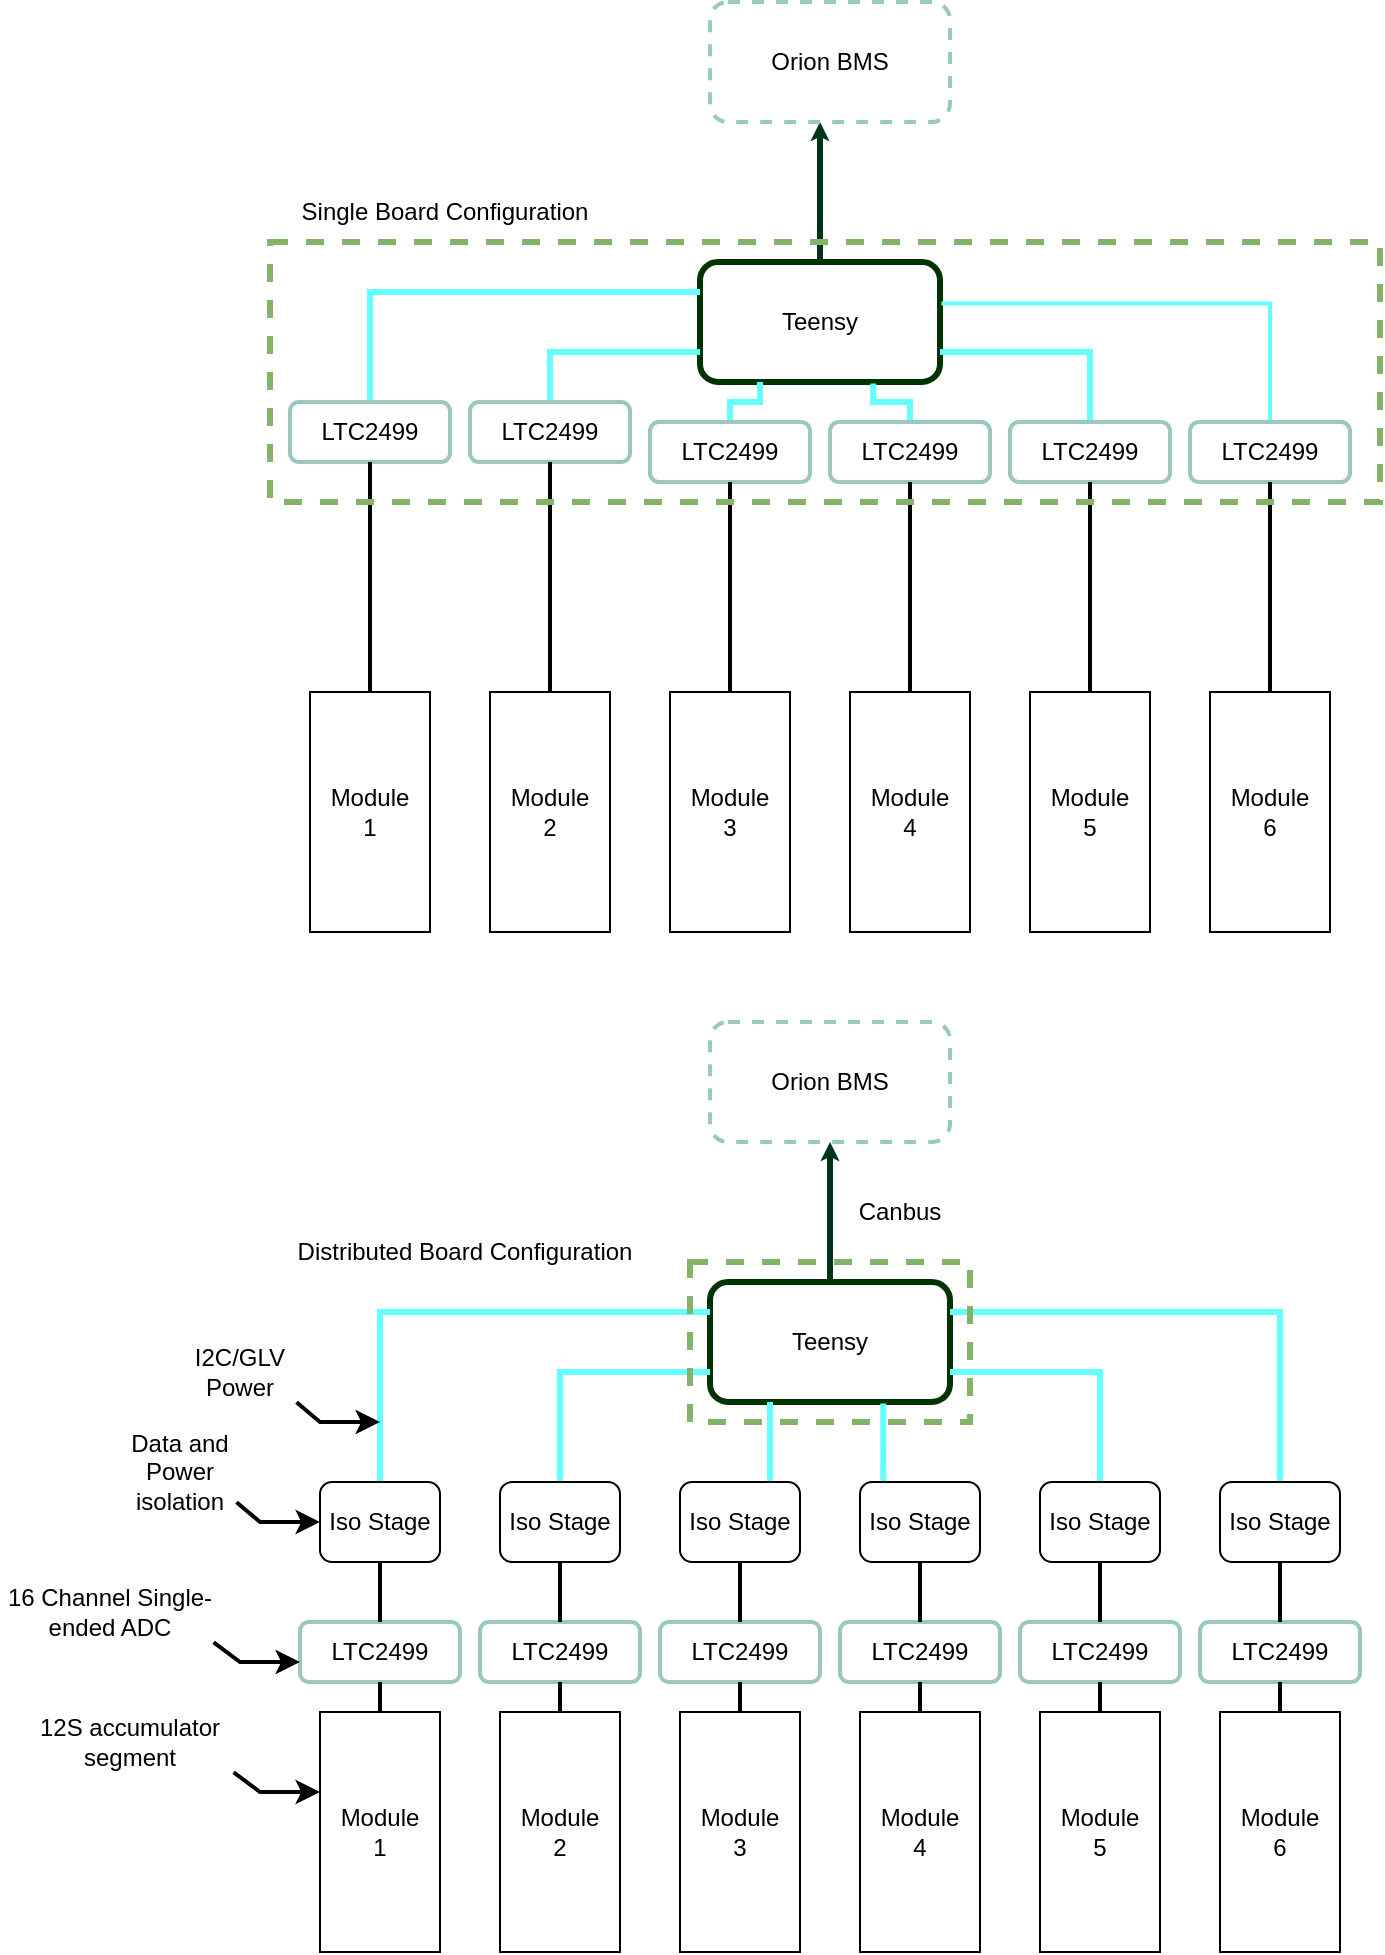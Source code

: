 <mxfile version="17.2.5" type="github">
  <diagram name="Page-1" id="7e0a89b8-554c-2b80-1dc8-d5c74ca68de4">
    <mxGraphModel dx="981" dy="526" grid="1" gridSize="10" guides="1" tooltips="1" connect="1" arrows="1" fold="1" page="1" pageScale="1" pageWidth="1100" pageHeight="850" background="none" math="0" shadow="0">
      <root>
        <mxCell id="0" />
        <mxCell id="1" parent="0" />
        <mxCell id="aXocdEpEmHp23diErZ5Z-34" style="edgeStyle=orthogonalEdgeStyle;rounded=0;jumpStyle=arc;orthogonalLoop=1;jettySize=auto;html=1;exitX=0.5;exitY=0;exitDx=0;exitDy=0;endArrow=classic;endFill=1;endSize=0;strokeColor=#00331A;strokeWidth=3;" parent="1" source="aXocdEpEmHp23diErZ5Z-1" edge="1">
          <mxGeometry relative="1" as="geometry">
            <mxPoint x="550" y="80" as="targetPoint" />
          </mxGeometry>
        </mxCell>
        <mxCell id="aXocdEpEmHp23diErZ5Z-1" value="Teensy" style="rounded=1;whiteSpace=wrap;html=1;strokeColor=#003300;strokeWidth=3;" parent="1" vertex="1">
          <mxGeometry x="490" y="150" width="120" height="60" as="geometry" />
        </mxCell>
        <mxCell id="aXocdEpEmHp23diErZ5Z-14" style="edgeStyle=orthogonalEdgeStyle;rounded=0;orthogonalLoop=1;jettySize=auto;html=1;exitX=0.5;exitY=0;exitDx=0;exitDy=0;entryX=0;entryY=0.25;entryDx=0;entryDy=0;strokeColor=#66FFFF;strokeWidth=3;endSize=0;jumpStyle=arc;endArrow=none;endFill=0;" parent="1" source="aXocdEpEmHp23diErZ5Z-2" target="aXocdEpEmHp23diErZ5Z-1" edge="1">
          <mxGeometry relative="1" as="geometry" />
        </mxCell>
        <mxCell id="aXocdEpEmHp23diErZ5Z-2" value="LTC2499" style="rounded=1;whiteSpace=wrap;html=1;strokeWidth=2;fillColor=none;strokeColor=#9AC7BF;" parent="1" vertex="1">
          <mxGeometry x="285" y="220" width="80" height="30" as="geometry" />
        </mxCell>
        <mxCell id="aXocdEpEmHp23diErZ5Z-9" style="edgeStyle=orthogonalEdgeStyle;rounded=0;orthogonalLoop=1;jettySize=auto;html=1;exitX=0.5;exitY=0;exitDx=0;exitDy=0;entryX=0;entryY=0.75;entryDx=0;entryDy=0;strokeColor=#66FFFF;strokeWidth=3;endSize=0;jumpStyle=arc;endArrow=none;endFill=0;" parent="1" source="aXocdEpEmHp23diErZ5Z-3" target="aXocdEpEmHp23diErZ5Z-1" edge="1">
          <mxGeometry relative="1" as="geometry">
            <Array as="points">
              <mxPoint x="415" y="195" />
            </Array>
          </mxGeometry>
        </mxCell>
        <mxCell id="aXocdEpEmHp23diErZ5Z-3" value="LTC2499" style="rounded=1;whiteSpace=wrap;html=1;strokeWidth=2;fillColor=none;strokeColor=#9AC7BF;" parent="1" vertex="1">
          <mxGeometry x="375" y="220" width="80" height="30" as="geometry" />
        </mxCell>
        <mxCell id="aXocdEpEmHp23diErZ5Z-15" style="edgeStyle=orthogonalEdgeStyle;rounded=0;orthogonalLoop=1;jettySize=auto;html=1;exitX=0.5;exitY=0;exitDx=0;exitDy=0;entryX=0.25;entryY=1;entryDx=0;entryDy=0;strokeColor=#66FFFF;strokeWidth=3;endSize=0;jumpStyle=arc;endArrow=none;endFill=0;" parent="1" source="aXocdEpEmHp23diErZ5Z-4" target="aXocdEpEmHp23diErZ5Z-1" edge="1">
          <mxGeometry relative="1" as="geometry">
            <Array as="points">
              <mxPoint x="505" y="220" />
              <mxPoint x="520" y="220" />
            </Array>
          </mxGeometry>
        </mxCell>
        <mxCell id="aXocdEpEmHp23diErZ5Z-4" value="LTC2499" style="rounded=1;whiteSpace=wrap;html=1;strokeWidth=2;fillColor=none;strokeColor=#9AC7BF;" parent="1" vertex="1">
          <mxGeometry x="465" y="230" width="80" height="30" as="geometry" />
        </mxCell>
        <mxCell id="aXocdEpEmHp23diErZ5Z-16" style="edgeStyle=orthogonalEdgeStyle;rounded=0;orthogonalLoop=1;jettySize=auto;html=1;exitX=0.5;exitY=0;exitDx=0;exitDy=0;entryX=0.722;entryY=1.013;entryDx=0;entryDy=0;entryPerimeter=0;strokeColor=#66FFFF;strokeWidth=3;endSize=0;jumpStyle=arc;endArrow=none;endFill=0;" parent="1" source="aXocdEpEmHp23diErZ5Z-5" target="aXocdEpEmHp23diErZ5Z-1" edge="1">
          <mxGeometry relative="1" as="geometry">
            <Array as="points">
              <mxPoint x="595" y="220" />
              <mxPoint x="577" y="220" />
            </Array>
          </mxGeometry>
        </mxCell>
        <mxCell id="aXocdEpEmHp23diErZ5Z-5" value="LTC2499" style="rounded=1;whiteSpace=wrap;html=1;strokeWidth=2;fillColor=none;strokeColor=#9AC7BF;" parent="1" vertex="1">
          <mxGeometry x="555" y="230" width="80" height="30" as="geometry" />
        </mxCell>
        <mxCell id="aXocdEpEmHp23diErZ5Z-17" style="edgeStyle=orthogonalEdgeStyle;rounded=0;orthogonalLoop=1;jettySize=auto;html=1;exitX=0.5;exitY=0;exitDx=0;exitDy=0;entryX=1;entryY=0.75;entryDx=0;entryDy=0;strokeColor=#66FFFF;strokeWidth=3;endSize=0;jumpStyle=arc;endArrow=none;endFill=0;" parent="1" source="aXocdEpEmHp23diErZ5Z-6" target="aXocdEpEmHp23diErZ5Z-1" edge="1">
          <mxGeometry relative="1" as="geometry" />
        </mxCell>
        <mxCell id="aXocdEpEmHp23diErZ5Z-6" value="LTC2499" style="rounded=1;whiteSpace=wrap;html=1;strokeWidth=2;fillColor=none;strokeColor=#9AC7BF;" parent="1" vertex="1">
          <mxGeometry x="645" y="230" width="80" height="30" as="geometry" />
        </mxCell>
        <mxCell id="z1WmR6eWT1QKi8dPOs0w-32" style="edgeStyle=orthogonalEdgeStyle;rounded=0;jumpStyle=arc;orthogonalLoop=1;jettySize=auto;html=1;exitX=0.5;exitY=0;exitDx=0;exitDy=0;entryX=1.006;entryY=0.346;entryDx=0;entryDy=0;entryPerimeter=0;endArrow=none;endFill=0;endSize=0;strokeColor=#66FFFF;strokeWidth=2;" parent="1" source="aXocdEpEmHp23diErZ5Z-7" target="aXocdEpEmHp23diErZ5Z-1" edge="1">
          <mxGeometry relative="1" as="geometry" />
        </mxCell>
        <mxCell id="aXocdEpEmHp23diErZ5Z-7" value="LTC2499" style="rounded=1;whiteSpace=wrap;html=1;strokeWidth=2;fillColor=none;strokeColor=#9AC7BF;" parent="1" vertex="1">
          <mxGeometry x="735" y="230" width="80" height="30" as="geometry" />
        </mxCell>
        <mxCell id="aXocdEpEmHp23diErZ5Z-25" style="edgeStyle=orthogonalEdgeStyle;rounded=0;orthogonalLoop=1;jettySize=auto;html=1;exitX=0.5;exitY=0;exitDx=0;exitDy=0;entryX=0.5;entryY=1;entryDx=0;entryDy=0;endArrow=none;endFill=0;strokeWidth=2;" parent="1" source="aXocdEpEmHp23diErZ5Z-19" target="aXocdEpEmHp23diErZ5Z-2" edge="1">
          <mxGeometry relative="1" as="geometry" />
        </mxCell>
        <mxCell id="aXocdEpEmHp23diErZ5Z-19" value="Module&lt;br&gt;1" style="rounded=0;whiteSpace=wrap;html=1;" parent="1" vertex="1">
          <mxGeometry x="295" y="365" width="60" height="120" as="geometry" />
        </mxCell>
        <mxCell id="aXocdEpEmHp23diErZ5Z-26" style="edgeStyle=orthogonalEdgeStyle;rounded=0;orthogonalLoop=1;jettySize=auto;html=1;exitX=0.5;exitY=0;exitDx=0;exitDy=0;entryX=0.5;entryY=1;entryDx=0;entryDy=0;endArrow=none;endFill=0;strokeWidth=2;" parent="1" source="aXocdEpEmHp23diErZ5Z-20" target="aXocdEpEmHp23diErZ5Z-3" edge="1">
          <mxGeometry relative="1" as="geometry" />
        </mxCell>
        <mxCell id="aXocdEpEmHp23diErZ5Z-20" value="Module&lt;br&gt;2&lt;br&gt;" style="rounded=0;whiteSpace=wrap;html=1;" parent="1" vertex="1">
          <mxGeometry x="385" y="365" width="60" height="120" as="geometry" />
        </mxCell>
        <mxCell id="aXocdEpEmHp23diErZ5Z-27" style="edgeStyle=orthogonalEdgeStyle;rounded=0;orthogonalLoop=1;jettySize=auto;html=1;exitX=0.5;exitY=0;exitDx=0;exitDy=0;entryX=0.5;entryY=1;entryDx=0;entryDy=0;endArrow=none;endFill=0;strokeWidth=2;" parent="1" source="aXocdEpEmHp23diErZ5Z-21" target="aXocdEpEmHp23diErZ5Z-4" edge="1">
          <mxGeometry relative="1" as="geometry" />
        </mxCell>
        <mxCell id="aXocdEpEmHp23diErZ5Z-21" value="Module&lt;br&gt;3&lt;br&gt;" style="rounded=0;whiteSpace=wrap;html=1;" parent="1" vertex="1">
          <mxGeometry x="475" y="365" width="60" height="120" as="geometry" />
        </mxCell>
        <mxCell id="aXocdEpEmHp23diErZ5Z-28" style="edgeStyle=orthogonalEdgeStyle;rounded=0;orthogonalLoop=1;jettySize=auto;html=1;exitX=0.5;exitY=0;exitDx=0;exitDy=0;entryX=0.5;entryY=1;entryDx=0;entryDy=0;endArrow=none;endFill=0;strokeWidth=2;" parent="1" source="aXocdEpEmHp23diErZ5Z-22" target="aXocdEpEmHp23diErZ5Z-5" edge="1">
          <mxGeometry relative="1" as="geometry" />
        </mxCell>
        <mxCell id="aXocdEpEmHp23diErZ5Z-22" value="Module&lt;br&gt;4" style="rounded=0;whiteSpace=wrap;html=1;" parent="1" vertex="1">
          <mxGeometry x="565" y="365" width="60" height="120" as="geometry" />
        </mxCell>
        <mxCell id="aXocdEpEmHp23diErZ5Z-29" style="edgeStyle=orthogonalEdgeStyle;rounded=0;orthogonalLoop=1;jettySize=auto;html=1;exitX=0.5;exitY=0;exitDx=0;exitDy=0;entryX=0.5;entryY=1;entryDx=0;entryDy=0;endArrow=none;endFill=0;strokeWidth=2;" parent="1" source="aXocdEpEmHp23diErZ5Z-23" target="aXocdEpEmHp23diErZ5Z-6" edge="1">
          <mxGeometry relative="1" as="geometry" />
        </mxCell>
        <mxCell id="aXocdEpEmHp23diErZ5Z-23" value="Module&lt;br&gt;5" style="rounded=0;whiteSpace=wrap;html=1;" parent="1" vertex="1">
          <mxGeometry x="655" y="365" width="60" height="120" as="geometry" />
        </mxCell>
        <mxCell id="aXocdEpEmHp23diErZ5Z-30" style="edgeStyle=orthogonalEdgeStyle;rounded=0;orthogonalLoop=1;jettySize=auto;html=1;exitX=0.5;exitY=0;exitDx=0;exitDy=0;entryX=0.5;entryY=1;entryDx=0;entryDy=0;endArrow=none;endFill=0;strokeWidth=2;" parent="1" source="aXocdEpEmHp23diErZ5Z-24" target="aXocdEpEmHp23diErZ5Z-7" edge="1">
          <mxGeometry relative="1" as="geometry" />
        </mxCell>
        <mxCell id="aXocdEpEmHp23diErZ5Z-24" value="Module&lt;br&gt;6" style="rounded=0;whiteSpace=wrap;html=1;" parent="1" vertex="1">
          <mxGeometry x="745" y="365" width="60" height="120" as="geometry" />
        </mxCell>
        <mxCell id="aXocdEpEmHp23diErZ5Z-32" value="Single Board Configuration" style="text;html=1;strokeColor=none;fillColor=none;align=center;verticalAlign=middle;whiteSpace=wrap;rounded=0;dashed=1;" parent="1" vertex="1">
          <mxGeometry x="275" y="110" width="175" height="30" as="geometry" />
        </mxCell>
        <mxCell id="aXocdEpEmHp23diErZ5Z-35" value="Orion BMS" style="rounded=1;whiteSpace=wrap;html=1;dashed=1;strokeColor=#9AC7BF;strokeWidth=2;fillColor=none;" parent="1" vertex="1">
          <mxGeometry x="495" y="20" width="120" height="60" as="geometry" />
        </mxCell>
        <mxCell id="z1WmR6eWT1QKi8dPOs0w-1" style="edgeStyle=orthogonalEdgeStyle;rounded=0;jumpStyle=arc;orthogonalLoop=1;jettySize=auto;html=1;exitX=0.5;exitY=0;exitDx=0;exitDy=0;endArrow=classic;endFill=1;endSize=0;strokeColor=#00331A;strokeWidth=3;" parent="1" source="z1WmR6eWT1QKi8dPOs0w-2" edge="1">
          <mxGeometry relative="1" as="geometry">
            <mxPoint x="555" y="590" as="targetPoint" />
          </mxGeometry>
        </mxCell>
        <mxCell id="z1WmR6eWT1QKi8dPOs0w-2" value="Teensy" style="rounded=1;whiteSpace=wrap;html=1;strokeColor=#003300;strokeWidth=3;" parent="1" vertex="1">
          <mxGeometry x="495" y="660" width="120" height="60" as="geometry" />
        </mxCell>
        <mxCell id="z1WmR6eWT1QKi8dPOs0w-3" style="edgeStyle=orthogonalEdgeStyle;rounded=0;orthogonalLoop=1;jettySize=auto;html=1;entryX=0;entryY=0.25;entryDx=0;entryDy=0;strokeColor=#66FFFF;strokeWidth=3;endSize=0;jumpStyle=arc;endArrow=none;endFill=0;" parent="1" target="z1WmR6eWT1QKi8dPOs0w-2" edge="1">
          <mxGeometry relative="1" as="geometry">
            <mxPoint x="330" y="780" as="sourcePoint" />
            <Array as="points">
              <mxPoint x="330" y="675" />
            </Array>
          </mxGeometry>
        </mxCell>
        <mxCell id="z1WmR6eWT1QKi8dPOs0w-4" value="LTC2499" style="rounded=1;whiteSpace=wrap;html=1;strokeWidth=2;fillColor=none;strokeColor=#9AC7BF;" parent="1" vertex="1">
          <mxGeometry x="290" y="830" width="80" height="30" as="geometry" />
        </mxCell>
        <mxCell id="z1WmR6eWT1QKi8dPOs0w-5" style="edgeStyle=orthogonalEdgeStyle;rounded=0;orthogonalLoop=1;jettySize=auto;html=1;entryX=0;entryY=0.75;entryDx=0;entryDy=0;strokeColor=#66FFFF;strokeWidth=3;endSize=0;jumpStyle=arc;endArrow=none;endFill=0;" parent="1" target="z1WmR6eWT1QKi8dPOs0w-2" edge="1">
          <mxGeometry relative="1" as="geometry">
            <Array as="points">
              <mxPoint x="420" y="705" />
            </Array>
            <mxPoint x="420" y="780" as="sourcePoint" />
          </mxGeometry>
        </mxCell>
        <mxCell id="z1WmR6eWT1QKi8dPOs0w-6" value="LTC2499" style="rounded=1;whiteSpace=wrap;html=1;strokeWidth=2;fillColor=none;strokeColor=#9AC7BF;" parent="1" vertex="1">
          <mxGeometry x="380" y="830" width="80" height="30" as="geometry" />
        </mxCell>
        <mxCell id="z1WmR6eWT1QKi8dPOs0w-7" style="edgeStyle=orthogonalEdgeStyle;rounded=0;orthogonalLoop=1;jettySize=auto;html=1;entryX=0.25;entryY=1;entryDx=0;entryDy=0;strokeColor=#66FFFF;strokeWidth=3;endSize=0;jumpStyle=arc;endArrow=none;endFill=0;" parent="1" target="z1WmR6eWT1QKi8dPOs0w-2" edge="1">
          <mxGeometry relative="1" as="geometry">
            <Array as="points">
              <mxPoint x="510" y="780" />
              <mxPoint x="525" y="780" />
            </Array>
            <mxPoint x="510" y="780" as="sourcePoint" />
          </mxGeometry>
        </mxCell>
        <mxCell id="z1WmR6eWT1QKi8dPOs0w-8" value="LTC2499" style="rounded=1;whiteSpace=wrap;html=1;strokeWidth=2;fillColor=none;strokeColor=#9AC7BF;" parent="1" vertex="1">
          <mxGeometry x="470" y="830" width="80" height="30" as="geometry" />
        </mxCell>
        <mxCell id="z1WmR6eWT1QKi8dPOs0w-9" style="edgeStyle=orthogonalEdgeStyle;rounded=0;orthogonalLoop=1;jettySize=auto;html=1;entryX=0.722;entryY=1.013;entryDx=0;entryDy=0;entryPerimeter=0;strokeColor=#66FFFF;strokeWidth=3;endSize=0;jumpStyle=arc;endArrow=none;endFill=0;" parent="1" target="z1WmR6eWT1QKi8dPOs0w-2" edge="1">
          <mxGeometry relative="1" as="geometry">
            <Array as="points">
              <mxPoint x="600" y="780" />
              <mxPoint x="582" y="780" />
            </Array>
            <mxPoint x="600" y="780" as="sourcePoint" />
          </mxGeometry>
        </mxCell>
        <mxCell id="z1WmR6eWT1QKi8dPOs0w-10" value="LTC2499" style="rounded=1;whiteSpace=wrap;html=1;strokeWidth=2;fillColor=none;strokeColor=#9AC7BF;" parent="1" vertex="1">
          <mxGeometry x="560" y="830" width="80" height="30" as="geometry" />
        </mxCell>
        <mxCell id="z1WmR6eWT1QKi8dPOs0w-11" style="edgeStyle=orthogonalEdgeStyle;rounded=0;orthogonalLoop=1;jettySize=auto;html=1;entryX=1;entryY=0.75;entryDx=0;entryDy=0;strokeColor=#66FFFF;strokeWidth=3;endSize=0;jumpStyle=arc;endArrow=none;endFill=0;" parent="1" target="z1WmR6eWT1QKi8dPOs0w-2" edge="1">
          <mxGeometry relative="1" as="geometry">
            <mxPoint x="690" y="780" as="sourcePoint" />
            <Array as="points">
              <mxPoint x="690" y="705" />
            </Array>
          </mxGeometry>
        </mxCell>
        <mxCell id="z1WmR6eWT1QKi8dPOs0w-12" value="LTC2499" style="rounded=1;whiteSpace=wrap;html=1;strokeWidth=2;fillColor=none;strokeColor=#9AC7BF;" parent="1" vertex="1">
          <mxGeometry x="650" y="830" width="80" height="30" as="geometry" />
        </mxCell>
        <mxCell id="z1WmR6eWT1QKi8dPOs0w-13" style="edgeStyle=orthogonalEdgeStyle;rounded=0;orthogonalLoop=1;jettySize=auto;html=1;entryX=1;entryY=0.25;entryDx=0;entryDy=0;strokeColor=#66FFFF;strokeWidth=3;endSize=0;jumpStyle=arc;endArrow=none;endFill=0;" parent="1" target="z1WmR6eWT1QKi8dPOs0w-2" edge="1">
          <mxGeometry relative="1" as="geometry">
            <mxPoint x="780" y="780" as="sourcePoint" />
            <Array as="points">
              <mxPoint x="780" y="675" />
            </Array>
          </mxGeometry>
        </mxCell>
        <mxCell id="z1WmR6eWT1QKi8dPOs0w-14" value="LTC2499" style="rounded=1;whiteSpace=wrap;html=1;strokeWidth=2;fillColor=none;strokeColor=#9AC7BF;" parent="1" vertex="1">
          <mxGeometry x="740" y="830" width="80" height="30" as="geometry" />
        </mxCell>
        <mxCell id="z1WmR6eWT1QKi8dPOs0w-15" style="edgeStyle=orthogonalEdgeStyle;rounded=0;orthogonalLoop=1;jettySize=auto;html=1;exitX=0.5;exitY=0;exitDx=0;exitDy=0;entryX=0.5;entryY=1;entryDx=0;entryDy=0;endArrow=none;endFill=0;strokeWidth=2;" parent="1" source="z1WmR6eWT1QKi8dPOs0w-16" target="z1WmR6eWT1QKi8dPOs0w-4" edge="1">
          <mxGeometry relative="1" as="geometry" />
        </mxCell>
        <mxCell id="z1WmR6eWT1QKi8dPOs0w-16" value="Module&lt;br&gt;1" style="rounded=0;whiteSpace=wrap;html=1;" parent="1" vertex="1">
          <mxGeometry x="300" y="875" width="60" height="120" as="geometry" />
        </mxCell>
        <mxCell id="z1WmR6eWT1QKi8dPOs0w-17" style="edgeStyle=orthogonalEdgeStyle;rounded=0;orthogonalLoop=1;jettySize=auto;html=1;exitX=0.5;exitY=0;exitDx=0;exitDy=0;entryX=0.5;entryY=1;entryDx=0;entryDy=0;endArrow=none;endFill=0;strokeWidth=2;" parent="1" source="z1WmR6eWT1QKi8dPOs0w-18" target="z1WmR6eWT1QKi8dPOs0w-6" edge="1">
          <mxGeometry relative="1" as="geometry" />
        </mxCell>
        <mxCell id="z1WmR6eWT1QKi8dPOs0w-18" value="Module&lt;br&gt;2&lt;br&gt;" style="rounded=0;whiteSpace=wrap;html=1;" parent="1" vertex="1">
          <mxGeometry x="390" y="875" width="60" height="120" as="geometry" />
        </mxCell>
        <mxCell id="z1WmR6eWT1QKi8dPOs0w-19" style="edgeStyle=orthogonalEdgeStyle;rounded=0;orthogonalLoop=1;jettySize=auto;html=1;exitX=0.5;exitY=0;exitDx=0;exitDy=0;entryX=0.5;entryY=1;entryDx=0;entryDy=0;endArrow=none;endFill=0;strokeWidth=2;" parent="1" source="z1WmR6eWT1QKi8dPOs0w-20" target="z1WmR6eWT1QKi8dPOs0w-8" edge="1">
          <mxGeometry relative="1" as="geometry" />
        </mxCell>
        <mxCell id="z1WmR6eWT1QKi8dPOs0w-20" value="Module&lt;br&gt;3&lt;br&gt;" style="rounded=0;whiteSpace=wrap;html=1;" parent="1" vertex="1">
          <mxGeometry x="480" y="875" width="60" height="120" as="geometry" />
        </mxCell>
        <mxCell id="z1WmR6eWT1QKi8dPOs0w-21" style="edgeStyle=orthogonalEdgeStyle;rounded=0;orthogonalLoop=1;jettySize=auto;html=1;exitX=0.5;exitY=0;exitDx=0;exitDy=0;entryX=0.5;entryY=1;entryDx=0;entryDy=0;endArrow=none;endFill=0;strokeWidth=2;" parent="1" source="z1WmR6eWT1QKi8dPOs0w-22" target="z1WmR6eWT1QKi8dPOs0w-10" edge="1">
          <mxGeometry relative="1" as="geometry" />
        </mxCell>
        <mxCell id="z1WmR6eWT1QKi8dPOs0w-22" value="Module&lt;br&gt;4" style="rounded=0;whiteSpace=wrap;html=1;" parent="1" vertex="1">
          <mxGeometry x="570" y="875" width="60" height="120" as="geometry" />
        </mxCell>
        <mxCell id="z1WmR6eWT1QKi8dPOs0w-23" style="edgeStyle=orthogonalEdgeStyle;rounded=0;orthogonalLoop=1;jettySize=auto;html=1;exitX=0.5;exitY=0;exitDx=0;exitDy=0;entryX=0.5;entryY=1;entryDx=0;entryDy=0;endArrow=none;endFill=0;strokeWidth=2;" parent="1" source="z1WmR6eWT1QKi8dPOs0w-24" target="z1WmR6eWT1QKi8dPOs0w-12" edge="1">
          <mxGeometry relative="1" as="geometry" />
        </mxCell>
        <mxCell id="z1WmR6eWT1QKi8dPOs0w-24" value="Module&lt;br&gt;5" style="rounded=0;whiteSpace=wrap;html=1;" parent="1" vertex="1">
          <mxGeometry x="660" y="875" width="60" height="120" as="geometry" />
        </mxCell>
        <mxCell id="z1WmR6eWT1QKi8dPOs0w-25" style="edgeStyle=orthogonalEdgeStyle;rounded=0;orthogonalLoop=1;jettySize=auto;html=1;exitX=0.5;exitY=0;exitDx=0;exitDy=0;entryX=0.5;entryY=1;entryDx=0;entryDy=0;endArrow=none;endFill=0;strokeWidth=2;" parent="1" source="z1WmR6eWT1QKi8dPOs0w-26" target="z1WmR6eWT1QKi8dPOs0w-14" edge="1">
          <mxGeometry relative="1" as="geometry" />
        </mxCell>
        <mxCell id="z1WmR6eWT1QKi8dPOs0w-26" value="Module&lt;br&gt;6" style="rounded=0;whiteSpace=wrap;html=1;" parent="1" vertex="1">
          <mxGeometry x="750" y="875" width="60" height="120" as="geometry" />
        </mxCell>
        <mxCell id="z1WmR6eWT1QKi8dPOs0w-27" value="" style="rounded=0;whiteSpace=wrap;html=1;fillColor=none;dashed=1;strokeWidth=3;strokeColor=#82b366;" parent="1" vertex="1">
          <mxGeometry x="485" y="650" width="140" height="80" as="geometry" />
        </mxCell>
        <mxCell id="z1WmR6eWT1QKi8dPOs0w-28" value="Distributed Board Configuration" style="text;html=1;strokeColor=none;fillColor=none;align=center;verticalAlign=middle;whiteSpace=wrap;rounded=0;dashed=1;" parent="1" vertex="1">
          <mxGeometry x="285" y="630" width="175" height="30" as="geometry" />
        </mxCell>
        <mxCell id="z1WmR6eWT1QKi8dPOs0w-29" value="" style="edgeStyle=orthogonalEdgeStyle;rounded=0;jumpStyle=arc;orthogonalLoop=1;jettySize=auto;html=1;endArrow=none;endFill=0;endSize=0;strokeColor=#00331A;strokeWidth=2;" parent="1" target="z1WmR6eWT1QKi8dPOs0w-27" edge="1">
          <mxGeometry relative="1" as="geometry">
            <mxPoint x="555" y="600" as="sourcePoint" />
          </mxGeometry>
        </mxCell>
        <mxCell id="z1WmR6eWT1QKi8dPOs0w-30" value="Orion BMS" style="rounded=1;whiteSpace=wrap;html=1;dashed=1;strokeColor=#9AC7BF;strokeWidth=2;fillColor=none;" parent="1" vertex="1">
          <mxGeometry x="495" y="530" width="120" height="60" as="geometry" />
        </mxCell>
        <mxCell id="z1WmR6eWT1QKi8dPOs0w-33" value="" style="rounded=0;whiteSpace=wrap;html=1;fillColor=none;dashed=1;strokeWidth=3;strokeColor=#82b366;" parent="1" vertex="1">
          <mxGeometry x="275" y="140" width="555" height="130" as="geometry" />
        </mxCell>
        <mxCell id="GVrFUCWZk9EAW0rziKNi-1" value="Canbus" style="text;html=1;strokeColor=none;fillColor=none;align=center;verticalAlign=middle;whiteSpace=wrap;rounded=0;" vertex="1" parent="1">
          <mxGeometry x="560" y="610" width="60" height="30" as="geometry" />
        </mxCell>
        <mxCell id="GVrFUCWZk9EAW0rziKNi-4" style="edgeStyle=orthogonalEdgeStyle;rounded=0;orthogonalLoop=1;jettySize=auto;html=1;exitX=0.5;exitY=1;exitDx=0;exitDy=0;entryX=0.5;entryY=0;entryDx=0;entryDy=0;endArrow=none;endFill=0;strokeWidth=2;" edge="1" parent="1" source="GVrFUCWZk9EAW0rziKNi-2" target="z1WmR6eWT1QKi8dPOs0w-4">
          <mxGeometry relative="1" as="geometry" />
        </mxCell>
        <mxCell id="GVrFUCWZk9EAW0rziKNi-2" value="Iso Stage" style="rounded=1;whiteSpace=wrap;html=1;" vertex="1" parent="1">
          <mxGeometry x="300" y="760" width="60" height="40" as="geometry" />
        </mxCell>
        <mxCell id="GVrFUCWZk9EAW0rziKNi-3" value="I2C/GLV Power" style="text;html=1;strokeColor=none;fillColor=none;align=center;verticalAlign=middle;whiteSpace=wrap;rounded=0;" vertex="1" parent="1">
          <mxGeometry x="230" y="690" width="60" height="30" as="geometry" />
        </mxCell>
        <mxCell id="GVrFUCWZk9EAW0rziKNi-6" style="edgeStyle=orthogonalEdgeStyle;rounded=0;orthogonalLoop=1;jettySize=auto;html=1;exitX=0.5;exitY=1;exitDx=0;exitDy=0;entryX=0.5;entryY=0;entryDx=0;entryDy=0;endArrow=none;endFill=0;strokeWidth=2;" edge="1" parent="1" source="GVrFUCWZk9EAW0rziKNi-7">
          <mxGeometry relative="1" as="geometry">
            <mxPoint x="420" y="830" as="targetPoint" />
          </mxGeometry>
        </mxCell>
        <mxCell id="GVrFUCWZk9EAW0rziKNi-7" value="Iso Stage" style="rounded=1;whiteSpace=wrap;html=1;" vertex="1" parent="1">
          <mxGeometry x="390" y="760" width="60" height="40" as="geometry" />
        </mxCell>
        <mxCell id="GVrFUCWZk9EAW0rziKNi-8" style="edgeStyle=orthogonalEdgeStyle;rounded=0;orthogonalLoop=1;jettySize=auto;html=1;exitX=0.5;exitY=1;exitDx=0;exitDy=0;entryX=0.5;entryY=0;entryDx=0;entryDy=0;endArrow=none;endFill=0;strokeWidth=2;" edge="1" parent="1" source="GVrFUCWZk9EAW0rziKNi-9">
          <mxGeometry relative="1" as="geometry">
            <mxPoint x="510" y="830" as="targetPoint" />
          </mxGeometry>
        </mxCell>
        <mxCell id="GVrFUCWZk9EAW0rziKNi-9" value="Iso Stage" style="rounded=1;whiteSpace=wrap;html=1;" vertex="1" parent="1">
          <mxGeometry x="480" y="760" width="60" height="40" as="geometry" />
        </mxCell>
        <mxCell id="GVrFUCWZk9EAW0rziKNi-10" style="edgeStyle=orthogonalEdgeStyle;rounded=0;orthogonalLoop=1;jettySize=auto;html=1;exitX=0.5;exitY=1;exitDx=0;exitDy=0;entryX=0.5;entryY=0;entryDx=0;entryDy=0;endArrow=none;endFill=0;strokeWidth=2;" edge="1" parent="1" source="GVrFUCWZk9EAW0rziKNi-11">
          <mxGeometry relative="1" as="geometry">
            <mxPoint x="600" y="830" as="targetPoint" />
          </mxGeometry>
        </mxCell>
        <mxCell id="GVrFUCWZk9EAW0rziKNi-11" value="Iso Stage" style="rounded=1;whiteSpace=wrap;html=1;" vertex="1" parent="1">
          <mxGeometry x="570" y="760" width="60" height="40" as="geometry" />
        </mxCell>
        <mxCell id="GVrFUCWZk9EAW0rziKNi-12" style="edgeStyle=orthogonalEdgeStyle;rounded=0;orthogonalLoop=1;jettySize=auto;html=1;exitX=0.5;exitY=1;exitDx=0;exitDy=0;entryX=0.5;entryY=0;entryDx=0;entryDy=0;endArrow=none;endFill=0;strokeWidth=2;" edge="1" parent="1" source="GVrFUCWZk9EAW0rziKNi-13">
          <mxGeometry relative="1" as="geometry">
            <mxPoint x="690" y="830" as="targetPoint" />
          </mxGeometry>
        </mxCell>
        <mxCell id="GVrFUCWZk9EAW0rziKNi-13" value="Iso Stage" style="rounded=1;whiteSpace=wrap;html=1;" vertex="1" parent="1">
          <mxGeometry x="660" y="760" width="60" height="40" as="geometry" />
        </mxCell>
        <mxCell id="GVrFUCWZk9EAW0rziKNi-14" style="edgeStyle=orthogonalEdgeStyle;rounded=0;orthogonalLoop=1;jettySize=auto;html=1;exitX=0.5;exitY=1;exitDx=0;exitDy=0;entryX=0.5;entryY=0;entryDx=0;entryDy=0;endArrow=none;endFill=0;strokeWidth=2;" edge="1" parent="1" source="GVrFUCWZk9EAW0rziKNi-15">
          <mxGeometry relative="1" as="geometry">
            <mxPoint x="780" y="830" as="targetPoint" />
          </mxGeometry>
        </mxCell>
        <mxCell id="GVrFUCWZk9EAW0rziKNi-15" value="Iso Stage" style="rounded=1;whiteSpace=wrap;html=1;" vertex="1" parent="1">
          <mxGeometry x="750" y="760" width="60" height="40" as="geometry" />
        </mxCell>
        <mxCell id="GVrFUCWZk9EAW0rziKNi-16" value="" style="endArrow=classic;html=1;rounded=0;strokeWidth=2;exitX=0.971;exitY=1.005;exitDx=0;exitDy=0;exitPerimeter=0;" edge="1" parent="1" source="GVrFUCWZk9EAW0rziKNi-3">
          <mxGeometry width="50" height="50" relative="1" as="geometry">
            <mxPoint x="280" y="719.31" as="sourcePoint" />
            <mxPoint x="330" y="730" as="targetPoint" />
            <Array as="points">
              <mxPoint x="300" y="730" />
            </Array>
          </mxGeometry>
        </mxCell>
        <mxCell id="GVrFUCWZk9EAW0rziKNi-17" value="Data and Power isolation" style="text;html=1;strokeColor=none;fillColor=none;align=center;verticalAlign=middle;whiteSpace=wrap;rounded=0;" vertex="1" parent="1">
          <mxGeometry x="200" y="740" width="60" height="30" as="geometry" />
        </mxCell>
        <mxCell id="GVrFUCWZk9EAW0rziKNi-18" value="" style="endArrow=classic;html=1;rounded=0;strokeWidth=2;exitX=0.971;exitY=1.005;exitDx=0;exitDy=0;exitPerimeter=0;" edge="1" parent="1" source="GVrFUCWZk9EAW0rziKNi-17">
          <mxGeometry width="50" height="50" relative="1" as="geometry">
            <mxPoint x="250" y="769.31" as="sourcePoint" />
            <mxPoint x="300" y="780" as="targetPoint" />
            <Array as="points">
              <mxPoint x="270" y="780" />
            </Array>
          </mxGeometry>
        </mxCell>
        <mxCell id="GVrFUCWZk9EAW0rziKNi-19" value="16 Channel Single-ended ADC" style="text;html=1;strokeColor=none;fillColor=none;align=center;verticalAlign=middle;whiteSpace=wrap;rounded=0;" vertex="1" parent="1">
          <mxGeometry x="140" y="810" width="110" height="30" as="geometry" />
        </mxCell>
        <mxCell id="GVrFUCWZk9EAW0rziKNi-20" value="" style="endArrow=classic;html=1;rounded=0;strokeWidth=2;exitX=0.971;exitY=1.005;exitDx=0;exitDy=0;exitPerimeter=0;" edge="1" parent="1" source="GVrFUCWZk9EAW0rziKNi-19">
          <mxGeometry width="50" height="50" relative="1" as="geometry">
            <mxPoint x="240" y="839.31" as="sourcePoint" />
            <mxPoint x="290" y="850" as="targetPoint" />
            <Array as="points">
              <mxPoint x="260" y="850" />
            </Array>
          </mxGeometry>
        </mxCell>
        <mxCell id="GVrFUCWZk9EAW0rziKNi-21" value="12S accumulator segment" style="text;html=1;strokeColor=none;fillColor=none;align=center;verticalAlign=middle;whiteSpace=wrap;rounded=0;" vertex="1" parent="1">
          <mxGeometry x="150" y="875" width="110" height="30" as="geometry" />
        </mxCell>
        <mxCell id="GVrFUCWZk9EAW0rziKNi-22" value="" style="endArrow=classic;html=1;rounded=0;strokeWidth=2;exitX=0.971;exitY=1.005;exitDx=0;exitDy=0;exitPerimeter=0;" edge="1" parent="1" source="GVrFUCWZk9EAW0rziKNi-21">
          <mxGeometry width="50" height="50" relative="1" as="geometry">
            <mxPoint x="250" y="904.31" as="sourcePoint" />
            <mxPoint x="300" y="915" as="targetPoint" />
            <Array as="points">
              <mxPoint x="270" y="915" />
            </Array>
          </mxGeometry>
        </mxCell>
      </root>
    </mxGraphModel>
  </diagram>
</mxfile>
